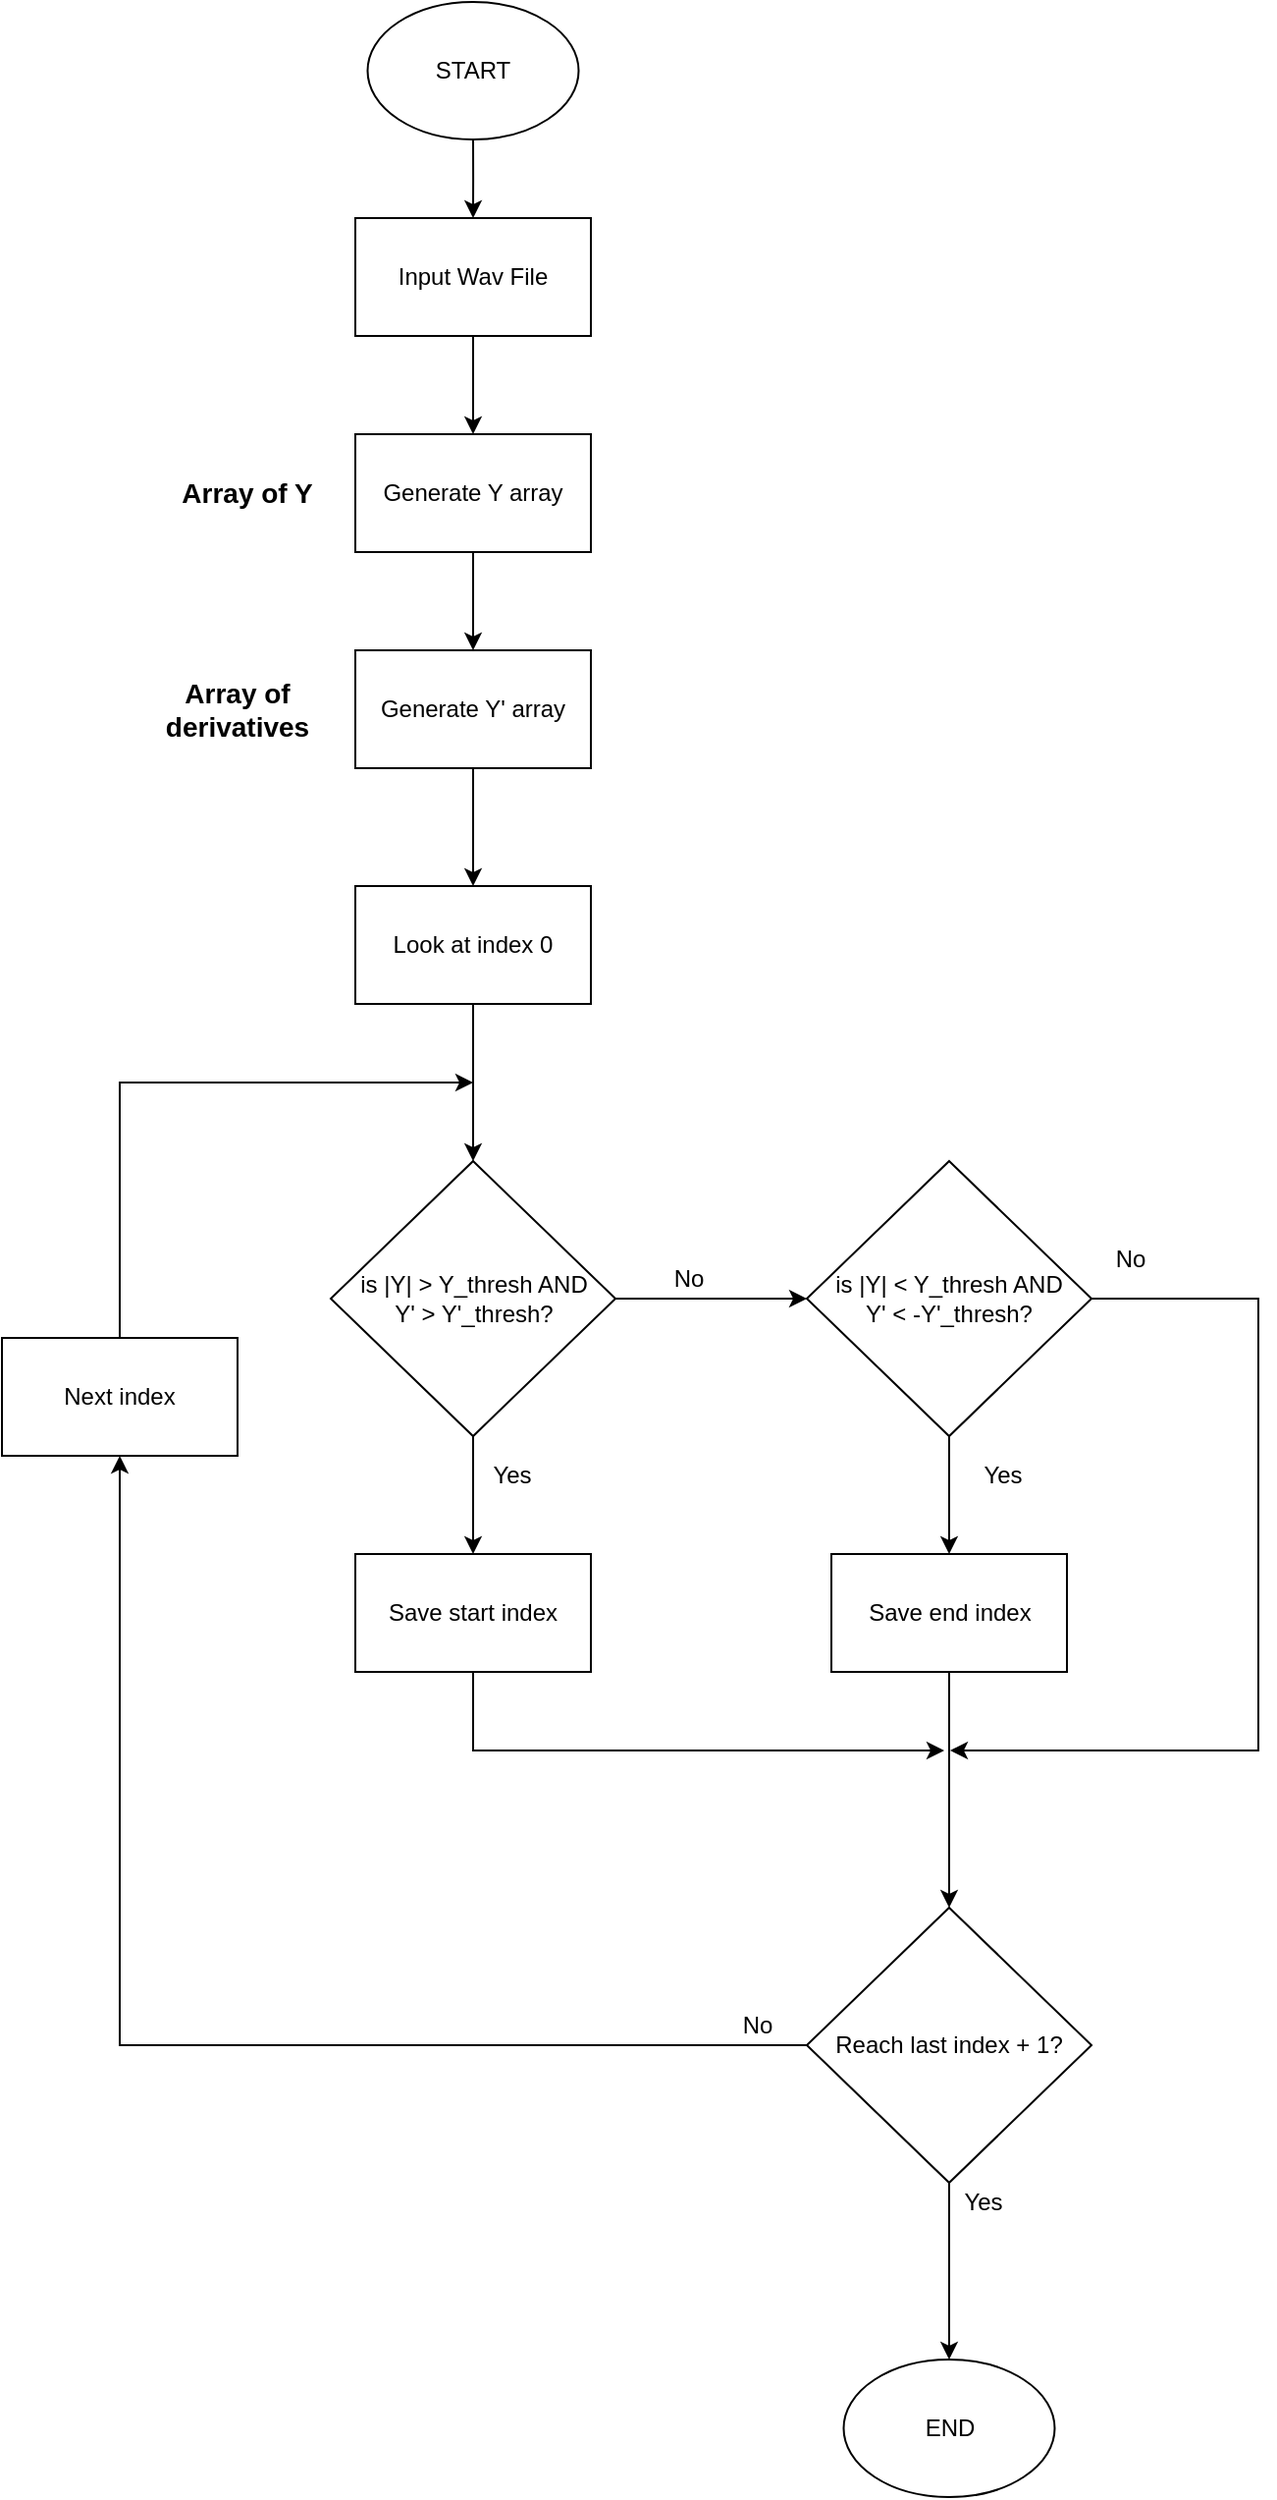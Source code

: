 <mxfile version="13.9.5" type="device" pages="2"><diagram id="QOoinR0XGOve7IWywcXj" name="method 1"><mxGraphModel dx="1188" dy="1026" grid="1" gridSize="10" guides="1" tooltips="1" connect="1" arrows="1" fold="1" page="1" pageScale="1" pageWidth="1169" pageHeight="827" math="0" shadow="0"><root><mxCell id="0"/><mxCell id="1" parent="0"/><mxCell id="RTP21p6hUBv_BRiaTJ0u-62" value="" style="edgeStyle=orthogonalEdgeStyle;rounded=0;orthogonalLoop=1;jettySize=auto;html=1;" parent="1" source="yY_2QMl0TtGBO1Nrj1Ub-1" target="RTP21p6hUBv_BRiaTJ0u-61" edge="1"><mxGeometry relative="1" as="geometry"/></mxCell><mxCell id="yY_2QMl0TtGBO1Nrj1Ub-1" value="Input Wav File" style="whiteSpace=wrap;html=1;rounded=0;" parent="1" vertex="1"><mxGeometry x="380" y="160" width="120" height="60" as="geometry"/></mxCell><mxCell id="RTP21p6hUBv_BRiaTJ0u-64" value="" style="edgeStyle=orthogonalEdgeStyle;rounded=0;orthogonalLoop=1;jettySize=auto;html=1;" parent="1" source="RTP21p6hUBv_BRiaTJ0u-61" target="RTP21p6hUBv_BRiaTJ0u-63" edge="1"><mxGeometry relative="1" as="geometry"/></mxCell><mxCell id="RTP21p6hUBv_BRiaTJ0u-61" value="Generate Y array" style="whiteSpace=wrap;html=1;rounded=0;" parent="1" vertex="1"><mxGeometry x="380" y="270" width="120" height="60" as="geometry"/></mxCell><mxCell id="RTP21p6hUBv_BRiaTJ0u-68" value="" style="edgeStyle=orthogonalEdgeStyle;rounded=0;orthogonalLoop=1;jettySize=auto;html=1;" parent="1" source="RTP21p6hUBv_BRiaTJ0u-63" target="RTP21p6hUBv_BRiaTJ0u-67" edge="1"><mxGeometry relative="1" as="geometry"/></mxCell><mxCell id="RTP21p6hUBv_BRiaTJ0u-63" value="Generate Y' array" style="whiteSpace=wrap;html=1;rounded=0;" parent="1" vertex="1"><mxGeometry x="380" y="380" width="120" height="60" as="geometry"/></mxCell><mxCell id="RTP21p6hUBv_BRiaTJ0u-65" value="&lt;b&gt;&lt;font style=&quot;font-size: 14px&quot;&gt;Array of Y&lt;/font&gt;&lt;/b&gt;" style="text;html=1;strokeColor=none;fillColor=none;align=center;verticalAlign=middle;whiteSpace=wrap;rounded=0;" parent="1" vertex="1"><mxGeometry x="290" y="290" width="70" height="20" as="geometry"/></mxCell><mxCell id="RTP21p6hUBv_BRiaTJ0u-66" value="&lt;b&gt;&lt;font style=&quot;font-size: 14px&quot;&gt;Array of derivatives&lt;/font&gt;&lt;/b&gt;" style="text;html=1;strokeColor=none;fillColor=none;align=center;verticalAlign=middle;whiteSpace=wrap;rounded=0;" parent="1" vertex="1"><mxGeometry x="270" y="400" width="100" height="20" as="geometry"/></mxCell><mxCell id="RTP21p6hUBv_BRiaTJ0u-70" value="" style="edgeStyle=orthogonalEdgeStyle;rounded=0;orthogonalLoop=1;jettySize=auto;html=1;" parent="1" source="RTP21p6hUBv_BRiaTJ0u-67" target="RTP21p6hUBv_BRiaTJ0u-69" edge="1"><mxGeometry relative="1" as="geometry"/></mxCell><mxCell id="RTP21p6hUBv_BRiaTJ0u-67" value="Look at index 0" style="whiteSpace=wrap;html=1;rounded=0;" parent="1" vertex="1"><mxGeometry x="380" y="500" width="120" height="60" as="geometry"/></mxCell><mxCell id="RTP21p6hUBv_BRiaTJ0u-80" value="" style="edgeStyle=orthogonalEdgeStyle;rounded=0;orthogonalLoop=1;jettySize=auto;html=1;entryX=0;entryY=0.5;entryDx=0;entryDy=0;" parent="1" source="RTP21p6hUBv_BRiaTJ0u-69" target="RTP21p6hUBv_BRiaTJ0u-71" edge="1"><mxGeometry relative="1" as="geometry"><mxPoint x="622.5" y="710" as="targetPoint"/></mxGeometry></mxCell><mxCell id="RTP21p6hUBv_BRiaTJ0u-84" value="" style="edgeStyle=orthogonalEdgeStyle;rounded=0;orthogonalLoop=1;jettySize=auto;html=1;" parent="1" source="RTP21p6hUBv_BRiaTJ0u-69" target="RTP21p6hUBv_BRiaTJ0u-83" edge="1"><mxGeometry relative="1" as="geometry"/></mxCell><mxCell id="RTP21p6hUBv_BRiaTJ0u-69" value="is |Y| &amp;gt; Y_thresh AND&lt;br&gt;Y' &amp;gt; Y'_thresh?" style="rhombus;whiteSpace=wrap;html=1;rounded=0;" parent="1" vertex="1"><mxGeometry x="367.5" y="640" width="145" height="140" as="geometry"/></mxCell><mxCell id="RTP21p6hUBv_BRiaTJ0u-109" value="" style="edgeStyle=orthogonalEdgeStyle;rounded=0;orthogonalLoop=1;jettySize=auto;html=1;" parent="1" source="RTP21p6hUBv_BRiaTJ0u-71" target="RTP21p6hUBv_BRiaTJ0u-108" edge="1"><mxGeometry relative="1" as="geometry"/></mxCell><mxCell id="RTP21p6hUBv_BRiaTJ0u-127" style="edgeStyle=orthogonalEdgeStyle;rounded=0;orthogonalLoop=1;jettySize=auto;html=1;" parent="1" source="RTP21p6hUBv_BRiaTJ0u-71" edge="1"><mxGeometry relative="1" as="geometry"><mxPoint x="683" y="940" as="targetPoint"/><Array as="points"><mxPoint x="840" y="710"/></Array></mxGeometry></mxCell><mxCell id="RTP21p6hUBv_BRiaTJ0u-71" value="is |Y| &amp;lt; Y_thresh AND&lt;br&gt;Y' &amp;lt; -Y'_thresh?" style="rhombus;whiteSpace=wrap;html=1;rounded=0;" parent="1" vertex="1"><mxGeometry x="610" y="640" width="145" height="140" as="geometry"/></mxCell><mxCell id="RTP21p6hUBv_BRiaTJ0u-74" value="Yes" style="text;html=1;strokeColor=none;fillColor=none;align=center;verticalAlign=middle;whiteSpace=wrap;rounded=0;" parent="1" vertex="1"><mxGeometry x="440" y="790" width="40" height="20" as="geometry"/></mxCell><mxCell id="RTP21p6hUBv_BRiaTJ0u-118" style="edgeStyle=orthogonalEdgeStyle;rounded=0;orthogonalLoop=1;jettySize=auto;html=1;" parent="1" source="RTP21p6hUBv_BRiaTJ0u-83" edge="1"><mxGeometry relative="1" as="geometry"><mxPoint x="680" y="940" as="targetPoint"/><Array as="points"><mxPoint x="440" y="940"/></Array></mxGeometry></mxCell><mxCell id="RTP21p6hUBv_BRiaTJ0u-83" value="Save start index" style="whiteSpace=wrap;html=1;rounded=0;" parent="1" vertex="1"><mxGeometry x="380" y="840" width="120" height="60" as="geometry"/></mxCell><mxCell id="RTP21p6hUBv_BRiaTJ0u-86" value="No" style="text;html=1;strokeColor=none;fillColor=none;align=center;verticalAlign=middle;whiteSpace=wrap;rounded=0;" parent="1" vertex="1"><mxGeometry x="530" y="690" width="40" height="20" as="geometry"/></mxCell><mxCell id="RTP21p6hUBv_BRiaTJ0u-95" value="" style="edgeStyle=orthogonalEdgeStyle;rounded=0;orthogonalLoop=1;jettySize=auto;html=1;" parent="1" source="RTP21p6hUBv_BRiaTJ0u-94" target="yY_2QMl0TtGBO1Nrj1Ub-1" edge="1"><mxGeometry relative="1" as="geometry"/></mxCell><mxCell id="RTP21p6hUBv_BRiaTJ0u-94" value="START" style="ellipse;whiteSpace=wrap;html=1;rounded=0;" parent="1" vertex="1"><mxGeometry x="386.25" y="50" width="107.5" height="70" as="geometry"/></mxCell><mxCell id="RTP21p6hUBv_BRiaTJ0u-105" style="edgeStyle=orthogonalEdgeStyle;rounded=0;orthogonalLoop=1;jettySize=auto;html=1;" parent="1" source="RTP21p6hUBv_BRiaTJ0u-97" edge="1"><mxGeometry relative="1" as="geometry"><mxPoint x="440" y="600" as="targetPoint"/><Array as="points"><mxPoint x="260" y="600"/><mxPoint x="440" y="600"/></Array></mxGeometry></mxCell><mxCell id="RTP21p6hUBv_BRiaTJ0u-97" value="Next index" style="whiteSpace=wrap;html=1;rounded=0;" parent="1" vertex="1"><mxGeometry x="200" y="730" width="120" height="60" as="geometry"/></mxCell><mxCell id="RTP21p6hUBv_BRiaTJ0u-98" value="" style="edgeStyle=orthogonalEdgeStyle;rounded=0;orthogonalLoop=1;jettySize=auto;html=1;" parent="1" source="RTP21p6hUBv_BRiaTJ0u-100" target="RTP21p6hUBv_BRiaTJ0u-101" edge="1"><mxGeometry relative="1" as="geometry"/></mxCell><mxCell id="RTP21p6hUBv_BRiaTJ0u-122" style="edgeStyle=orthogonalEdgeStyle;rounded=0;orthogonalLoop=1;jettySize=auto;html=1;entryX=0.5;entryY=1;entryDx=0;entryDy=0;" parent="1" source="RTP21p6hUBv_BRiaTJ0u-100" target="RTP21p6hUBv_BRiaTJ0u-97" edge="1"><mxGeometry relative="1" as="geometry"><mxPoint x="435" y="1050" as="targetPoint"/><Array as="points"><mxPoint x="260" y="1090"/></Array></mxGeometry></mxCell><mxCell id="RTP21p6hUBv_BRiaTJ0u-100" value="Reach last index + 1?" style="rhombus;whiteSpace=wrap;html=1;rounded=0;" parent="1" vertex="1"><mxGeometry x="610" y="1020" width="145" height="140" as="geometry"/></mxCell><mxCell id="RTP21p6hUBv_BRiaTJ0u-101" value="END" style="ellipse;whiteSpace=wrap;html=1;rounded=0;" parent="1" vertex="1"><mxGeometry x="628.75" y="1250" width="107.5" height="70" as="geometry"/></mxCell><mxCell id="RTP21p6hUBv_BRiaTJ0u-102" value="Yes" style="text;html=1;strokeColor=none;fillColor=none;align=center;verticalAlign=middle;whiteSpace=wrap;rounded=0;" parent="1" vertex="1"><mxGeometry x="680" y="1160" width="40" height="20" as="geometry"/></mxCell><mxCell id="RTP21p6hUBv_BRiaTJ0u-103" value="No" style="text;html=1;strokeColor=none;fillColor=none;align=center;verticalAlign=middle;whiteSpace=wrap;rounded=0;" parent="1" vertex="1"><mxGeometry x="565" y="1070" width="40" height="20" as="geometry"/></mxCell><mxCell id="RTP21p6hUBv_BRiaTJ0u-119" style="edgeStyle=orthogonalEdgeStyle;rounded=0;orthogonalLoop=1;jettySize=auto;html=1;entryX=0.5;entryY=0;entryDx=0;entryDy=0;" parent="1" source="RTP21p6hUBv_BRiaTJ0u-108" target="RTP21p6hUBv_BRiaTJ0u-100" edge="1"><mxGeometry relative="1" as="geometry"><mxPoint x="682.5" y="960" as="targetPoint"/></mxGeometry></mxCell><mxCell id="RTP21p6hUBv_BRiaTJ0u-108" value="Save end index" style="whiteSpace=wrap;html=1;rounded=0;" parent="1" vertex="1"><mxGeometry x="622.5" y="840" width="120" height="60" as="geometry"/></mxCell><mxCell id="RTP21p6hUBv_BRiaTJ0u-110" value="Yes" style="text;html=1;strokeColor=none;fillColor=none;align=center;verticalAlign=middle;whiteSpace=wrap;rounded=0;" parent="1" vertex="1"><mxGeometry x="690" y="790" width="40" height="20" as="geometry"/></mxCell><mxCell id="RTP21p6hUBv_BRiaTJ0u-126" value="No" style="text;html=1;strokeColor=none;fillColor=none;align=center;verticalAlign=middle;whiteSpace=wrap;rounded=0;" parent="1" vertex="1"><mxGeometry x="755" y="680" width="40" height="20" as="geometry"/></mxCell></root></mxGraphModel></diagram><diagram id="ZlubKH_GS4b6fJFQhU3f" name="method 2"><mxGraphModel dx="1188" dy="1026" grid="1" gridSize="10" guides="1" tooltips="1" connect="1" arrows="1" fold="1" page="1" pageScale="1" pageWidth="1169" pageHeight="827" math="0" shadow="0"><root><mxCell id="AZCS0RNvqunhSGDYw3yg-0"/><mxCell id="AZCS0RNvqunhSGDYw3yg-1" parent="AZCS0RNvqunhSGDYw3yg-0"/><mxCell id="NIdBt9e1meQPe-zMopjw-0" value="Got help from Tim Saxon" style="rounded=1;whiteSpace=wrap;html=1;fillColor=#FFFFCC;" vertex="1" parent="AZCS0RNvqunhSGDYw3yg-1"><mxGeometry x="60" y="60" width="120" height="60" as="geometry"/></mxCell><mxCell id="NIdBt9e1meQPe-zMopjw-5" value="" style="edgeStyle=orthogonalEdgeStyle;rounded=0;orthogonalLoop=1;jettySize=auto;html=1;" edge="1" parent="AZCS0RNvqunhSGDYw3yg-1" source="NIdBt9e1meQPe-zMopjw-1" target="NIdBt9e1meQPe-zMopjw-4"><mxGeometry relative="1" as="geometry"/></mxCell><mxCell id="NIdBt9e1meQPe-zMopjw-1" value="Input wav file" style="rounded=1;whiteSpace=wrap;html=1;fillColor=#FFFFFF;" vertex="1" parent="AZCS0RNvqunhSGDYw3yg-1"><mxGeometry x="350" y="60" width="120" height="60" as="geometry"/></mxCell><mxCell id="NIdBt9e1meQPe-zMopjw-7" value="" style="edgeStyle=orthogonalEdgeStyle;rounded=0;orthogonalLoop=1;jettySize=auto;html=1;" edge="1" parent="AZCS0RNvqunhSGDYw3yg-1" source="NIdBt9e1meQPe-zMopjw-4" target="NIdBt9e1meQPe-zMopjw-6"><mxGeometry relative="1" as="geometry"/></mxCell><mxCell id="NIdBt9e1meQPe-zMopjw-4" value="Filter" style="rounded=0;whiteSpace=wrap;html=1;fillColor=#FFFFFF;" vertex="1" parent="AZCS0RNvqunhSGDYw3yg-1"><mxGeometry x="570" y="60" width="120" height="60" as="geometry"/></mxCell><mxCell id="NIdBt9e1meQPe-zMopjw-9" value="" style="edgeStyle=orthogonalEdgeStyle;rounded=0;orthogonalLoop=1;jettySize=auto;html=1;" edge="1" parent="AZCS0RNvqunhSGDYw3yg-1" source="NIdBt9e1meQPe-zMopjw-6" target="NIdBt9e1meQPe-zMopjw-8"><mxGeometry relative="1" as="geometry"/></mxCell><mxCell id="NIdBt9e1meQPe-zMopjw-6" value="Absolute value" style="rounded=0;whiteSpace=wrap;html=1;fillColor=#FFFFFF;" vertex="1" parent="AZCS0RNvqunhSGDYw3yg-1"><mxGeometry x="770" y="60" width="120" height="60" as="geometry"/></mxCell><mxCell id="NIdBt9e1meQPe-zMopjw-11" value="" style="edgeStyle=orthogonalEdgeStyle;rounded=0;orthogonalLoop=1;jettySize=auto;html=1;" edge="1" parent="AZCS0RNvqunhSGDYw3yg-1" source="NIdBt9e1meQPe-zMopjw-8" target="NIdBt9e1meQPe-zMopjw-10"><mxGeometry relative="1" as="geometry"/></mxCell><mxCell id="NIdBt9e1meQPe-zMopjw-8" value="Average" style="rounded=0;whiteSpace=wrap;html=1;fillColor=#FFFFFF;" vertex="1" parent="AZCS0RNvqunhSGDYw3yg-1"><mxGeometry x="960" y="140" width="120" height="60" as="geometry"/></mxCell><mxCell id="NIdBt9e1meQPe-zMopjw-19" value="" style="edgeStyle=orthogonalEdgeStyle;rounded=0;orthogonalLoop=1;jettySize=auto;html=1;" edge="1" parent="AZCS0RNvqunhSGDYw3yg-1" source="NIdBt9e1meQPe-zMopjw-10" target="NIdBt9e1meQPe-zMopjw-18"><mxGeometry relative="1" as="geometry"/></mxCell><mxCell id="NIdBt9e1meQPe-zMopjw-10" value="Clean DC" style="rounded=0;whiteSpace=wrap;html=1;fillColor=#FFFFFF;" vertex="1" parent="AZCS0RNvqunhSGDYw3yg-1"><mxGeometry x="960" y="290" width="120" height="60" as="geometry"/></mxCell><mxCell id="NIdBt9e1meQPe-zMopjw-21" value="" style="edgeStyle=orthogonalEdgeStyle;rounded=0;orthogonalLoop=1;jettySize=auto;html=1;" edge="1" parent="AZCS0RNvqunhSGDYw3yg-1" source="NIdBt9e1meQPe-zMopjw-18" target="NIdBt9e1meQPe-zMopjw-20"><mxGeometry relative="1" as="geometry"/></mxCell><mxCell id="NIdBt9e1meQPe-zMopjw-18" value="Derivative" style="rounded=0;whiteSpace=wrap;html=1;fillColor=#FFFFFF;" vertex="1" parent="AZCS0RNvqunhSGDYw3yg-1"><mxGeometry x="760" y="290" width="120" height="60" as="geometry"/></mxCell><mxCell id="NIdBt9e1meQPe-zMopjw-23" value="" style="edgeStyle=orthogonalEdgeStyle;rounded=0;orthogonalLoop=1;jettySize=auto;html=1;" edge="1" parent="AZCS0RNvqunhSGDYw3yg-1" source="NIdBt9e1meQPe-zMopjw-20" target="NIdBt9e1meQPe-zMopjw-22"><mxGeometry relative="1" as="geometry"/></mxCell><mxCell id="NIdBt9e1meQPe-zMopjw-20" value="Sweep through indices of derivative" style="rounded=0;whiteSpace=wrap;html=1;fillColor=#FFFFFF;" vertex="1" parent="AZCS0RNvqunhSGDYw3yg-1"><mxGeometry x="560" y="290" width="120" height="60" as="geometry"/></mxCell><mxCell id="NIdBt9e1meQPe-zMopjw-24" style="edgeStyle=orthogonalEdgeStyle;rounded=0;orthogonalLoop=1;jettySize=auto;html=1;" edge="1" parent="AZCS0RNvqunhSGDYw3yg-1" source="NIdBt9e1meQPe-zMopjw-22"><mxGeometry relative="1" as="geometry"><mxPoint x="720" y="320" as="targetPoint"/><Array as="points"><mxPoint x="410" y="180"/><mxPoint x="720" y="180"/><mxPoint x="720" y="290"/></Array></mxGeometry></mxCell><mxCell id="NIdBt9e1meQPe-zMopjw-27" value="" style="edgeStyle=orthogonalEdgeStyle;rounded=0;orthogonalLoop=1;jettySize=auto;html=1;" edge="1" parent="AZCS0RNvqunhSGDYw3yg-1" source="NIdBt9e1meQPe-zMopjw-22" target="NIdBt9e1meQPe-zMopjw-26"><mxGeometry relative="1" as="geometry"/></mxCell><mxCell id="NIdBt9e1meQPe-zMopjw-22" value="detected rising edge&lt;br&gt;followed by falling&amp;nbsp;&lt;br&gt;edge?" style="rhombus;whiteSpace=wrap;html=1;rounded=0;fillColor=#FFFFFF;" vertex="1" parent="AZCS0RNvqunhSGDYw3yg-1"><mxGeometry x="330" y="260" width="160" height="120" as="geometry"/></mxCell><mxCell id="NIdBt9e1meQPe-zMopjw-25" value="No" style="text;html=1;strokeColor=none;fillColor=none;align=center;verticalAlign=middle;whiteSpace=wrap;rounded=0;" vertex="1" parent="AZCS0RNvqunhSGDYw3yg-1"><mxGeometry x="410" y="220" width="40" height="20" as="geometry"/></mxCell><mxCell id="NIdBt9e1meQPe-zMopjw-30" value="" style="edgeStyle=orthogonalEdgeStyle;rounded=0;orthogonalLoop=1;jettySize=auto;html=1;" edge="1" parent="AZCS0RNvqunhSGDYw3yg-1" source="NIdBt9e1meQPe-zMopjw-26" target="NIdBt9e1meQPe-zMopjw-29"><mxGeometry relative="1" as="geometry"/></mxCell><mxCell id="NIdBt9e1meQPe-zMopjw-26" value="Take FFT from rising edge index to falling edge index" style="whiteSpace=wrap;html=1;rounded=0;fillColor=#FFFFFF;" vertex="1" parent="AZCS0RNvqunhSGDYw3yg-1"><mxGeometry x="350" y="490" width="120" height="60" as="geometry"/></mxCell><mxCell id="NIdBt9e1meQPe-zMopjw-28" value="Yes" style="text;html=1;strokeColor=none;fillColor=none;align=center;verticalAlign=middle;whiteSpace=wrap;rounded=0;" vertex="1" parent="AZCS0RNvqunhSGDYw3yg-1"><mxGeometry x="410" y="404" width="40" height="20" as="geometry"/></mxCell><mxCell id="NIdBt9e1meQPe-zMopjw-31" style="edgeStyle=orthogonalEdgeStyle;rounded=0;orthogonalLoop=1;jettySize=auto;html=1;" edge="1" parent="AZCS0RNvqunhSGDYw3yg-1" source="NIdBt9e1meQPe-zMopjw-29"><mxGeometry relative="1" as="geometry"><mxPoint x="720" y="320" as="targetPoint"/><Array as="points"><mxPoint x="410" y="730"/><mxPoint x="720" y="730"/></Array></mxGeometry></mxCell><mxCell id="NIdBt9e1meQPe-zMopjw-29" value="Calculate and display number associated with the DTMF tone" style="whiteSpace=wrap;html=1;rounded=0;fillColor=#FFFFFF;" vertex="1" parent="AZCS0RNvqunhSGDYw3yg-1"><mxGeometry x="350" y="630" width="120" height="60" as="geometry"/></mxCell></root></mxGraphModel></diagram></mxfile>